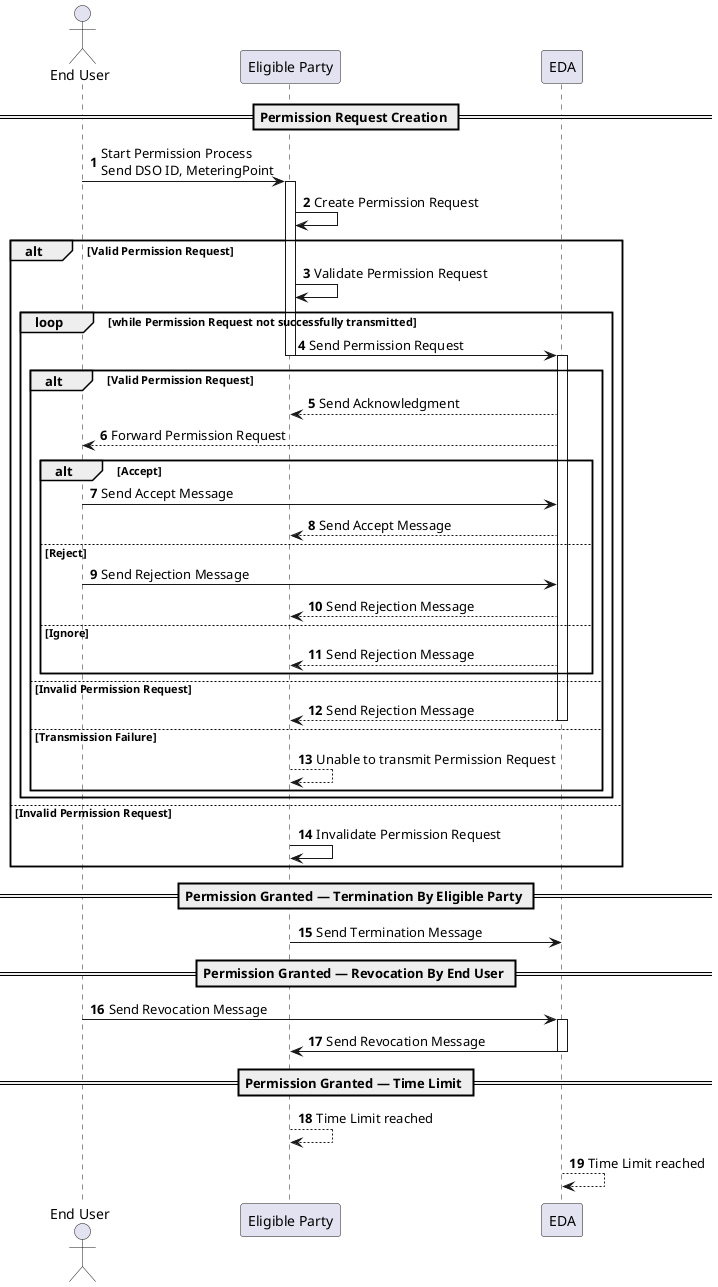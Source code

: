 @startuml
autonumber
actor user as "End User"
participant ep as "Eligible Party"
participant eda as "EDA"
== Permission Request Creation ==
user -> ep++ : Start Permission Process\nSend DSO ID, MeteringPoint
ep -> ep : Create Permission Request
alt Valid Permission Request
  ep -> ep : Validate Permission Request
  loop while Permission Request not successfully transmitted

    ep -> eda--++ : Send Permission Request
    alt Valid Permission Request
      eda --> ep : Send Acknowledgment
      eda --> user : Forward Permission Request
      alt Accept
        user -> eda : Send Accept Message
        eda --> ep : Send Accept Message
      else Reject
        user -> eda : Send Rejection Message
        eda --> ep : Send Rejection Message
      else Ignore
        eda --> ep : Send Rejection Message
      end
    else Invalid Permission Request
      eda --> ep-- : Send Rejection Message
    else Transmission Failure
      ep --> ep : Unable to transmit Permission Request
    end

  end
else Invalid Permission Request
  ep -> ep : Invalidate Permission Request
end

== Permission Granted — Termination By Eligible Party ==
ep -> eda : Send Termination Message

== Permission Granted — Revocation By End User ==
user -> eda++  : Send Revocation Message
eda -> ep-- : Send Revocation Message

== Permission Granted — Time Limit ==
ep --> ep : Time Limit reached
eda --> eda : Time Limit reached


@enduml